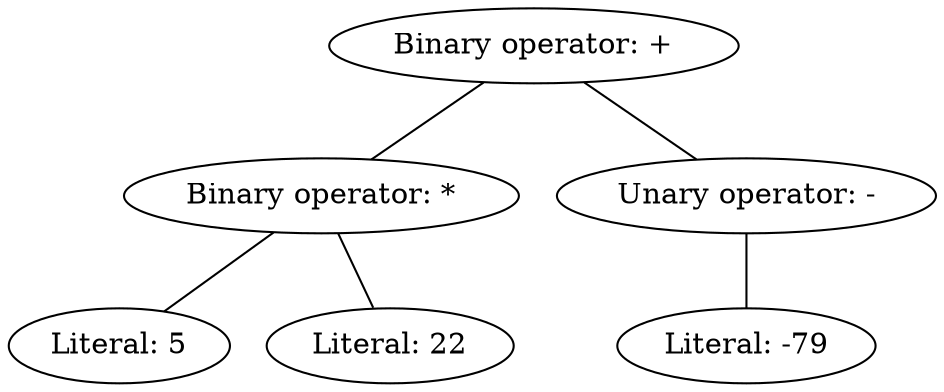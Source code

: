 graph ast {
0.0 [label="Binary operator: +"]
1.1 [label="Binary operator: *"]
2.2 [label="Literal: 5"]
2.3 [label="Literal: 22"]
1.4 [label="Unary operator: -"]
2.5 [label="Literal: -79"]

0.0--1.1
0.0--1.4
1.1--2.2
1.1--2.3
1.4--2.5
}